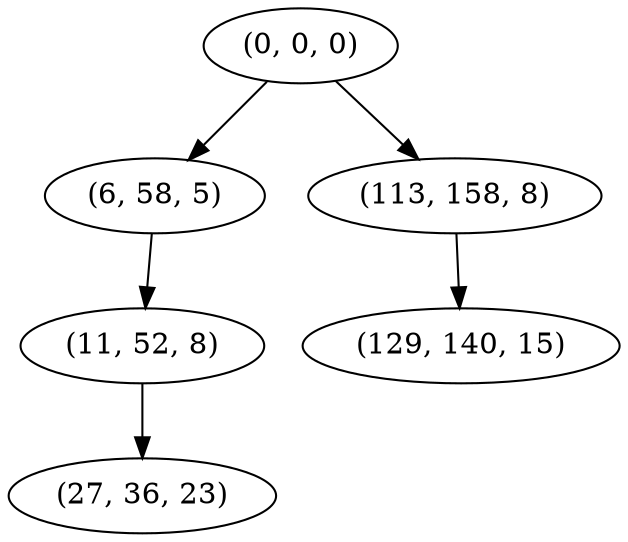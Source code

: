 digraph tree {
    "(0, 0, 0)";
    "(6, 58, 5)";
    "(11, 52, 8)";
    "(27, 36, 23)";
    "(113, 158, 8)";
    "(129, 140, 15)";
    "(0, 0, 0)" -> "(6, 58, 5)";
    "(0, 0, 0)" -> "(113, 158, 8)";
    "(6, 58, 5)" -> "(11, 52, 8)";
    "(11, 52, 8)" -> "(27, 36, 23)";
    "(113, 158, 8)" -> "(129, 140, 15)";
}
